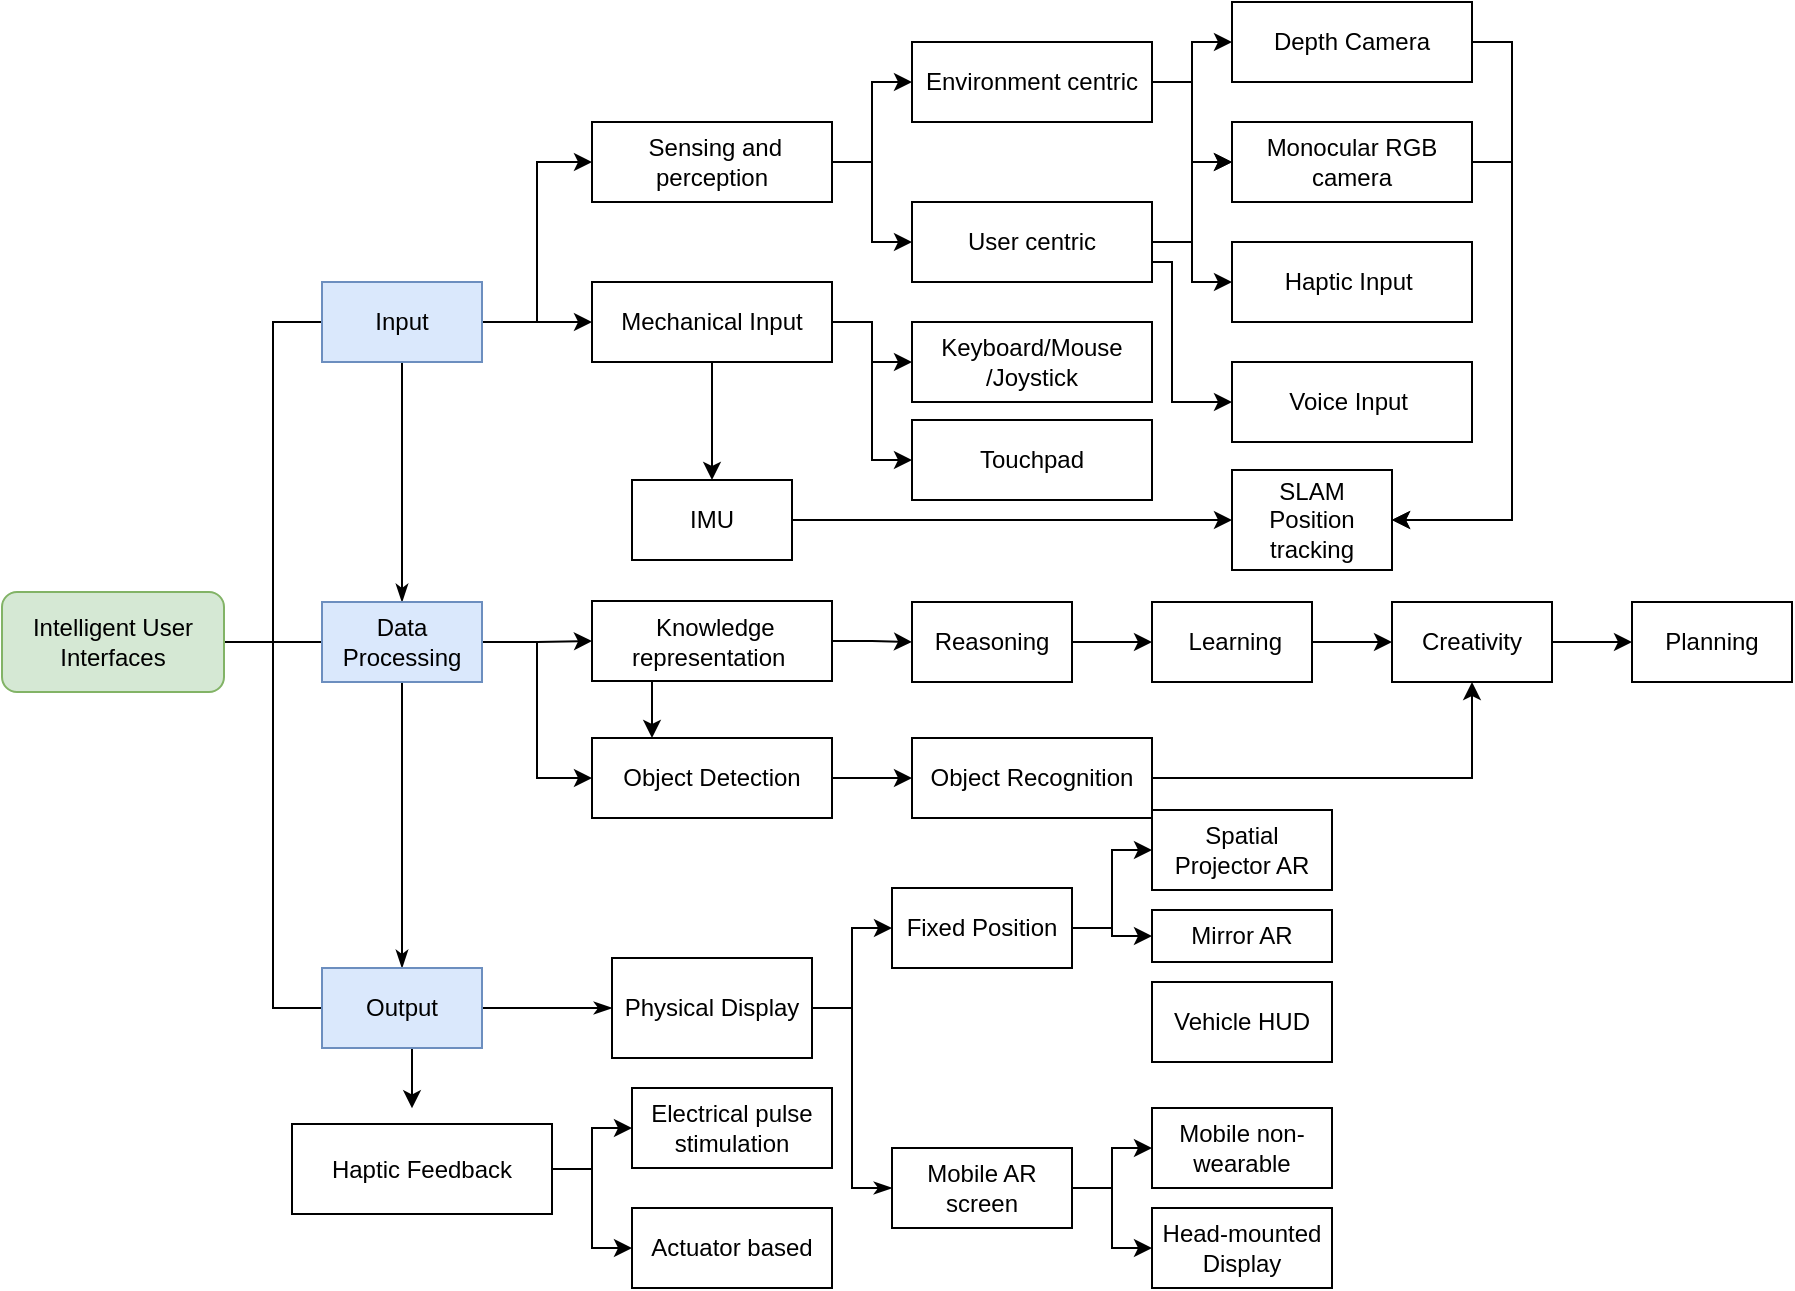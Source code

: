 <mxfile version="10.8.9" type="github"><diagram id="MFF0CdVWiNCkULvAo4WW" name="Page-1"><mxGraphModel dx="2861" dy="1115" grid="1" gridSize="10" guides="1" tooltips="1" connect="1" arrows="1" fold="1" page="1" pageScale="1" pageWidth="827" pageHeight="1169" math="0" shadow="0"><root><mxCell id="0"/><mxCell id="1" parent="0"/><mxCell id="TWCdQl_EkmHbGPGhzRu7-25" style="edgeStyle=orthogonalEdgeStyle;rounded=0;orthogonalLoop=1;jettySize=auto;html=1;exitX=1;exitY=0.5;exitDx=0;exitDy=0;entryX=0;entryY=0.5;entryDx=0;entryDy=0;endArrow=none;endFill=0;" parent="1" source="TWCdQl_EkmHbGPGhzRu7-1" target="TWCdQl_EkmHbGPGhzRu7-4" edge="1"><mxGeometry relative="1" as="geometry"/></mxCell><mxCell id="TWCdQl_EkmHbGPGhzRu7-32" style="edgeStyle=orthogonalEdgeStyle;rounded=0;orthogonalLoop=1;jettySize=auto;html=1;exitX=1;exitY=0.5;exitDx=0;exitDy=0;endArrow=none;endFill=0;" parent="1" source="TWCdQl_EkmHbGPGhzRu7-1" target="TWCdQl_EkmHbGPGhzRu7-5" edge="1"><mxGeometry relative="1" as="geometry"/></mxCell><mxCell id="TWCdQl_EkmHbGPGhzRu7-33" style="edgeStyle=orthogonalEdgeStyle;rounded=0;orthogonalLoop=1;jettySize=auto;html=1;exitX=1;exitY=0.5;exitDx=0;exitDy=0;entryX=0;entryY=0.5;entryDx=0;entryDy=0;endArrow=none;endFill=0;" parent="1" source="TWCdQl_EkmHbGPGhzRu7-1" target="TWCdQl_EkmHbGPGhzRu7-6" edge="1"><mxGeometry relative="1" as="geometry"/></mxCell><mxCell id="TWCdQl_EkmHbGPGhzRu7-1" value="Intelligent User Interfaces" style="rounded=1;whiteSpace=wrap;html=1;fillColor=#d5e8d4;strokeColor=#82b366;" parent="1" vertex="1"><mxGeometry x="-55" y="475" width="111" height="50" as="geometry"/></mxCell><mxCell id="TWCdQl_EkmHbGPGhzRu7-12" style="edgeStyle=orthogonalEdgeStyle;rounded=0;orthogonalLoop=1;jettySize=auto;html=1;exitX=0.5;exitY=1;exitDx=0;exitDy=0;entryX=0.5;entryY=0;entryDx=0;entryDy=0;endArrow=classicThin;endFill=1;" parent="1" source="TWCdQl_EkmHbGPGhzRu7-4" target="TWCdQl_EkmHbGPGhzRu7-5" edge="1"><mxGeometry relative="1" as="geometry"/></mxCell><mxCell id="Xk8KMz5eS003bKO2HRj--24" style="edgeStyle=orthogonalEdgeStyle;rounded=0;orthogonalLoop=1;jettySize=auto;html=1;exitX=1;exitY=0.5;exitDx=0;exitDy=0;entryX=0;entryY=0.5;entryDx=0;entryDy=0;" parent="1" source="TWCdQl_EkmHbGPGhzRu7-4" target="Xk8KMz5eS003bKO2HRj--21" edge="1"><mxGeometry relative="1" as="geometry"/></mxCell><mxCell id="Xk8KMz5eS003bKO2HRj--25" style="edgeStyle=orthogonalEdgeStyle;rounded=0;orthogonalLoop=1;jettySize=auto;html=1;exitX=1;exitY=0.5;exitDx=0;exitDy=0;entryX=0;entryY=0.5;entryDx=0;entryDy=0;" parent="1" source="TWCdQl_EkmHbGPGhzRu7-4" target="TWCdQl_EkmHbGPGhzRu7-14" edge="1"><mxGeometry relative="1" as="geometry"/></mxCell><mxCell id="TWCdQl_EkmHbGPGhzRu7-4" value="Input" style="rounded=1;whiteSpace=wrap;html=1;fillColor=#dae8fc;strokeColor=#6c8ebf;arcSize=0;" parent="1" vertex="1"><mxGeometry x="105" y="320" width="80" height="40" as="geometry"/></mxCell><mxCell id="TWCdQl_EkmHbGPGhzRu7-13" style="edgeStyle=orthogonalEdgeStyle;rounded=0;orthogonalLoop=1;jettySize=auto;html=1;exitX=0.5;exitY=1;exitDx=0;exitDy=0;entryX=0.5;entryY=0;entryDx=0;entryDy=0;endArrow=classicThin;endFill=1;" parent="1" source="TWCdQl_EkmHbGPGhzRu7-5" target="TWCdQl_EkmHbGPGhzRu7-6" edge="1"><mxGeometry relative="1" as="geometry"/></mxCell><mxCell id="Xk8KMz5eS003bKO2HRj--30" style="edgeStyle=orthogonalEdgeStyle;rounded=0;orthogonalLoop=1;jettySize=auto;html=1;exitX=1;exitY=0.5;exitDx=0;exitDy=0;entryX=0;entryY=0.5;entryDx=0;entryDy=0;" parent="1" source="TWCdQl_EkmHbGPGhzRu7-5" target="TWCdQl_EkmHbGPGhzRu7-15" edge="1"><mxGeometry relative="1" as="geometry"/></mxCell><mxCell id="rtlikF2C28IzhqZwsLsX-10" style="edgeStyle=orthogonalEdgeStyle;rounded=0;orthogonalLoop=1;jettySize=auto;html=1;exitX=1;exitY=0.5;exitDx=0;exitDy=0;entryX=0;entryY=0.5;entryDx=0;entryDy=0;" parent="1" source="TWCdQl_EkmHbGPGhzRu7-5" target="rtlikF2C28IzhqZwsLsX-8" edge="1"><mxGeometry relative="1" as="geometry"/></mxCell><mxCell id="TWCdQl_EkmHbGPGhzRu7-5" value="Data Processing" style="rounded=1;whiteSpace=wrap;html=1;fillColor=#dae8fc;strokeColor=#6c8ebf;arcSize=0;" parent="1" vertex="1"><mxGeometry x="105" y="480" width="80" height="40" as="geometry"/></mxCell><mxCell id="TWCdQl_EkmHbGPGhzRu7-29" style="edgeStyle=orthogonalEdgeStyle;rounded=0;orthogonalLoop=1;jettySize=auto;html=1;exitX=1;exitY=0.5;exitDx=0;exitDy=0;entryX=0;entryY=0.5;entryDx=0;entryDy=0;endArrow=classicThin;endFill=1;" parent="1" source="TWCdQl_EkmHbGPGhzRu7-6" target="TWCdQl_EkmHbGPGhzRu7-23" edge="1"><mxGeometry relative="1" as="geometry"/></mxCell><mxCell id="Xk8KMz5eS003bKO2HRj--11" style="edgeStyle=orthogonalEdgeStyle;rounded=0;orthogonalLoop=1;jettySize=auto;html=1;exitX=0.5;exitY=1;exitDx=0;exitDy=0;entryX=0.5;entryY=0;entryDx=0;entryDy=0;" parent="1" source="TWCdQl_EkmHbGPGhzRu7-6" edge="1"><mxGeometry relative="1" as="geometry"><mxPoint x="150" y="733.138" as="targetPoint"/></mxGeometry></mxCell><mxCell id="TWCdQl_EkmHbGPGhzRu7-6" value="Output" style="rounded=1;whiteSpace=wrap;html=1;fillColor=#dae8fc;strokeColor=#6c8ebf;arcSize=0;" parent="1" vertex="1"><mxGeometry x="105" y="663" width="80" height="40" as="geometry"/></mxCell><mxCell id="Xk8KMz5eS003bKO2HRj--14" style="edgeStyle=orthogonalEdgeStyle;rounded=0;orthogonalLoop=1;jettySize=auto;html=1;exitX=1;exitY=0.5;exitDx=0;exitDy=0;entryX=0;entryY=0.5;entryDx=0;entryDy=0;" parent="1" source="TWCdQl_EkmHbGPGhzRu7-14" target="Xk8KMz5eS003bKO2HRj--9" edge="1"><mxGeometry relative="1" as="geometry"/></mxCell><mxCell id="Xk8KMz5eS003bKO2HRj--15" style="edgeStyle=orthogonalEdgeStyle;rounded=0;orthogonalLoop=1;jettySize=auto;html=1;exitX=1;exitY=0.5;exitDx=0;exitDy=0;entryX=0;entryY=0.5;entryDx=0;entryDy=0;" parent="1" source="TWCdQl_EkmHbGPGhzRu7-14" target="Xk8KMz5eS003bKO2HRj--1" edge="1"><mxGeometry relative="1" as="geometry"/></mxCell><mxCell id="TWCdQl_EkmHbGPGhzRu7-14" value="&amp;nbsp;Sensing and perception" style="rounded=0;whiteSpace=wrap;html=1;" parent="1" vertex="1"><mxGeometry x="240" y="240" width="120" height="40" as="geometry"/></mxCell><mxCell id="Xk8KMz5eS003bKO2HRj--34" style="edgeStyle=orthogonalEdgeStyle;rounded=0;orthogonalLoop=1;jettySize=auto;html=1;exitX=1;exitY=0.5;exitDx=0;exitDy=0;entryX=0;entryY=0.5;entryDx=0;entryDy=0;" parent="1" source="TWCdQl_EkmHbGPGhzRu7-15" target="TWCdQl_EkmHbGPGhzRu7-16" edge="1"><mxGeometry relative="1" as="geometry"/></mxCell><mxCell id="rtlikF2C28IzhqZwsLsX-13" style="edgeStyle=orthogonalEdgeStyle;rounded=0;orthogonalLoop=1;jettySize=auto;html=1;exitX=0.25;exitY=1;exitDx=0;exitDy=0;entryX=0.25;entryY=0;entryDx=0;entryDy=0;" parent="1" source="TWCdQl_EkmHbGPGhzRu7-15" target="rtlikF2C28IzhqZwsLsX-8" edge="1"><mxGeometry relative="1" as="geometry"/></mxCell><mxCell id="TWCdQl_EkmHbGPGhzRu7-15" value="&amp;nbsp;Knowledge representation&amp;nbsp;" style="rounded=0;whiteSpace=wrap;html=1;" parent="1" vertex="1"><mxGeometry x="240" y="479.5" width="120" height="40" as="geometry"/></mxCell><mxCell id="Xk8KMz5eS003bKO2HRj--36" style="edgeStyle=orthogonalEdgeStyle;rounded=0;orthogonalLoop=1;jettySize=auto;html=1;exitX=1;exitY=0.5;exitDx=0;exitDy=0;entryX=0;entryY=0.5;entryDx=0;entryDy=0;" parent="1" source="TWCdQl_EkmHbGPGhzRu7-16" target="TWCdQl_EkmHbGPGhzRu7-20" edge="1"><mxGeometry relative="1" as="geometry"/></mxCell><mxCell id="TWCdQl_EkmHbGPGhzRu7-16" value="Reasoning" style="rounded=0;whiteSpace=wrap;html=1;" parent="1" vertex="1"><mxGeometry x="400" y="480" width="80" height="40" as="geometry"/></mxCell><mxCell id="Xk8KMz5eS003bKO2HRj--38" style="edgeStyle=orthogonalEdgeStyle;rounded=0;orthogonalLoop=1;jettySize=auto;html=1;exitX=1;exitY=0.5;exitDx=0;exitDy=0;" parent="1" source="TWCdQl_EkmHbGPGhzRu7-18" target="TWCdQl_EkmHbGPGhzRu7-22" edge="1"><mxGeometry relative="1" as="geometry"/></mxCell><mxCell id="TWCdQl_EkmHbGPGhzRu7-18" value="Creativity" style="rounded=0;whiteSpace=wrap;html=1;" parent="1" vertex="1"><mxGeometry x="640" y="480" width="80" height="40" as="geometry"/></mxCell><mxCell id="Xk8KMz5eS003bKO2HRj--37" style="edgeStyle=orthogonalEdgeStyle;rounded=0;orthogonalLoop=1;jettySize=auto;html=1;exitX=1;exitY=0.5;exitDx=0;exitDy=0;entryX=0;entryY=0.5;entryDx=0;entryDy=0;" parent="1" source="TWCdQl_EkmHbGPGhzRu7-20" target="TWCdQl_EkmHbGPGhzRu7-18" edge="1"><mxGeometry relative="1" as="geometry"/></mxCell><mxCell id="TWCdQl_EkmHbGPGhzRu7-20" value="&lt;span&gt;&amp;nbsp;Learning&lt;/span&gt;" style="rounded=0;whiteSpace=wrap;html=1;" parent="1" vertex="1"><mxGeometry x="520" y="480" width="80" height="40" as="geometry"/></mxCell><mxCell id="TWCdQl_EkmHbGPGhzRu7-22" value="Planning" style="rounded=0;whiteSpace=wrap;html=1;" parent="1" vertex="1"><mxGeometry x="760" y="480" width="80" height="40" as="geometry"/></mxCell><mxCell id="TWCdQl_EkmHbGPGhzRu7-28" style="edgeStyle=orthogonalEdgeStyle;rounded=0;orthogonalLoop=1;jettySize=auto;html=1;exitX=1;exitY=0.5;exitDx=0;exitDy=0;entryX=0;entryY=0.5;entryDx=0;entryDy=0;endArrow=classicThin;endFill=1;" parent="1" source="TWCdQl_EkmHbGPGhzRu7-23" target="TWCdQl_EkmHbGPGhzRu7-26" edge="1"><mxGeometry relative="1" as="geometry"/></mxCell><mxCell id="TWCdQl_EkmHbGPGhzRu7-40" style="edgeStyle=orthogonalEdgeStyle;rounded=0;orthogonalLoop=1;jettySize=auto;html=1;exitX=1;exitY=0.5;exitDx=0;exitDy=0;entryX=0;entryY=0.5;entryDx=0;entryDy=0;endArrow=classic;endFill=1;" parent="1" source="TWCdQl_EkmHbGPGhzRu7-23" target="TWCdQl_EkmHbGPGhzRu7-24" edge="1"><mxGeometry relative="1" as="geometry"/></mxCell><mxCell id="TWCdQl_EkmHbGPGhzRu7-23" value="Physical Display" style="rounded=0;whiteSpace=wrap;html=1;" parent="1" vertex="1"><mxGeometry x="250" y="658" width="100" height="50" as="geometry"/></mxCell><mxCell id="TWCdQl_EkmHbGPGhzRu7-34" style="edgeStyle=orthogonalEdgeStyle;rounded=0;orthogonalLoop=1;jettySize=auto;html=1;exitX=1;exitY=0.5;exitDx=0;exitDy=0;entryX=0;entryY=0.5;entryDx=0;entryDy=0;endArrow=classic;endFill=1;" parent="1" source="TWCdQl_EkmHbGPGhzRu7-24" target="TWCdQl_EkmHbGPGhzRu7-30" edge="1"><mxGeometry relative="1" as="geometry"/></mxCell><mxCell id="TWCdQl_EkmHbGPGhzRu7-35" style="edgeStyle=orthogonalEdgeStyle;rounded=0;orthogonalLoop=1;jettySize=auto;html=1;exitX=1;exitY=0.5;exitDx=0;exitDy=0;endArrow=classic;endFill=1;" parent="1" source="TWCdQl_EkmHbGPGhzRu7-24" target="TWCdQl_EkmHbGPGhzRu7-31" edge="1"><mxGeometry relative="1" as="geometry"/></mxCell><mxCell id="TWCdQl_EkmHbGPGhzRu7-24" value="Fixed Position" style="rounded=0;whiteSpace=wrap;html=1;" parent="1" vertex="1"><mxGeometry x="390" y="623" width="90" height="40" as="geometry"/></mxCell><mxCell id="TWCdQl_EkmHbGPGhzRu7-37" style="edgeStyle=orthogonalEdgeStyle;rounded=0;orthogonalLoop=1;jettySize=auto;html=1;exitX=1;exitY=0.5;exitDx=0;exitDy=0;endArrow=classic;endFill=1;" parent="1" source="TWCdQl_EkmHbGPGhzRu7-26" target="TWCdQl_EkmHbGPGhzRu7-36" edge="1"><mxGeometry relative="1" as="geometry"/></mxCell><mxCell id="TWCdQl_EkmHbGPGhzRu7-39" style="edgeStyle=orthogonalEdgeStyle;rounded=0;orthogonalLoop=1;jettySize=auto;html=1;exitX=1;exitY=0.5;exitDx=0;exitDy=0;entryX=0;entryY=0.5;entryDx=0;entryDy=0;endArrow=classic;endFill=1;" parent="1" source="TWCdQl_EkmHbGPGhzRu7-26" target="TWCdQl_EkmHbGPGhzRu7-38" edge="1"><mxGeometry relative="1" as="geometry"/></mxCell><mxCell id="TWCdQl_EkmHbGPGhzRu7-26" value="Mobile AR screen" style="rounded=0;whiteSpace=wrap;html=1;" parent="1" vertex="1"><mxGeometry x="390" y="753" width="90" height="40" as="geometry"/></mxCell><mxCell id="TWCdQl_EkmHbGPGhzRu7-30" value="Spatial Projector AR" style="rounded=0;whiteSpace=wrap;html=1;" parent="1" vertex="1"><mxGeometry x="520" y="584" width="90" height="40" as="geometry"/></mxCell><mxCell id="TWCdQl_EkmHbGPGhzRu7-31" value="Mirror AR" style="rounded=0;whiteSpace=wrap;html=1;" parent="1" vertex="1"><mxGeometry x="520" y="634" width="90" height="26" as="geometry"/></mxCell><mxCell id="TWCdQl_EkmHbGPGhzRu7-36" value="Mobile non-wearable" style="rounded=0;whiteSpace=wrap;html=1;" parent="1" vertex="1"><mxGeometry x="520" y="733" width="90" height="40" as="geometry"/></mxCell><mxCell id="TWCdQl_EkmHbGPGhzRu7-38" value="Head-mounted Display" style="rounded=0;whiteSpace=wrap;html=1;" parent="1" vertex="1"><mxGeometry x="520" y="783" width="90" height="40" as="geometry"/></mxCell><mxCell id="Xk8KMz5eS003bKO2HRj--17" style="edgeStyle=orthogonalEdgeStyle;rounded=0;orthogonalLoop=1;jettySize=auto;html=1;exitX=1;exitY=0.5;exitDx=0;exitDy=0;entryX=0;entryY=0.5;entryDx=0;entryDy=0;" parent="1" source="Xk8KMz5eS003bKO2HRj--1" target="Xk8KMz5eS003bKO2HRj--13" edge="1"><mxGeometry relative="1" as="geometry"/></mxCell><mxCell id="Xk8KMz5eS003bKO2HRj--20" style="edgeStyle=orthogonalEdgeStyle;rounded=0;orthogonalLoop=1;jettySize=auto;html=1;exitX=1;exitY=0.5;exitDx=0;exitDy=0;entryX=0;entryY=0.5;entryDx=0;entryDy=0;" parent="1" source="Xk8KMz5eS003bKO2HRj--1" target="Xk8KMz5eS003bKO2HRj--19" edge="1"><mxGeometry relative="1" as="geometry"/></mxCell><mxCell id="Xk8KMz5eS003bKO2HRj--45" style="edgeStyle=orthogonalEdgeStyle;rounded=0;orthogonalLoop=1;jettySize=auto;html=1;exitX=1;exitY=0.75;exitDx=0;exitDy=0;entryX=0;entryY=0.5;entryDx=0;entryDy=0;" parent="1" source="Xk8KMz5eS003bKO2HRj--1" target="Xk8KMz5eS003bKO2HRj--43" edge="1"><mxGeometry relative="1" as="geometry"><Array as="points"><mxPoint x="530" y="310"/><mxPoint x="530" y="380"/></Array></mxGeometry></mxCell><mxCell id="Xk8KMz5eS003bKO2HRj--1" value="User centric" style="rounded=0;whiteSpace=wrap;html=1;" parent="1" vertex="1"><mxGeometry x="400" y="280" width="120" height="40" as="geometry"/></mxCell><mxCell id="Xk8KMz5eS003bKO2HRj--41" style="edgeStyle=orthogonalEdgeStyle;rounded=0;orthogonalLoop=1;jettySize=auto;html=1;exitX=1;exitY=0.5;exitDx=0;exitDy=0;entryX=0;entryY=0.5;entryDx=0;entryDy=0;" parent="1" source="Xk8KMz5eS003bKO2HRj--2" target="Xk8KMz5eS003bKO2HRj--7" edge="1"><mxGeometry relative="1" as="geometry"/></mxCell><mxCell id="Xk8KMz5eS003bKO2HRj--42" style="edgeStyle=orthogonalEdgeStyle;rounded=0;orthogonalLoop=1;jettySize=auto;html=1;exitX=1;exitY=0.5;exitDx=0;exitDy=0;entryX=0;entryY=0.5;entryDx=0;entryDy=0;" parent="1" source="Xk8KMz5eS003bKO2HRj--2" target="Xk8KMz5eS003bKO2HRj--3" edge="1"><mxGeometry relative="1" as="geometry"/></mxCell><mxCell id="Xk8KMz5eS003bKO2HRj--2" value="Haptic Feedback" style="rounded=0;whiteSpace=wrap;html=1;" parent="1" vertex="1"><mxGeometry x="90" y="741" width="130" height="45" as="geometry"/></mxCell><mxCell id="Xk8KMz5eS003bKO2HRj--3" value="Actuator based" style="rounded=0;whiteSpace=wrap;html=1;" parent="1" vertex="1"><mxGeometry x="260" y="783" width="100" height="40" as="geometry"/></mxCell><mxCell id="Xk8KMz5eS003bKO2HRj--7" value="Electrical pulse stimulation" style="rounded=0;whiteSpace=wrap;html=1;" parent="1" vertex="1"><mxGeometry x="260" y="723" width="100" height="40" as="geometry"/></mxCell><mxCell id="Xk8KMz5eS003bKO2HRj--16" style="edgeStyle=orthogonalEdgeStyle;rounded=0;orthogonalLoop=1;jettySize=auto;html=1;exitX=1;exitY=0.5;exitDx=0;exitDy=0;" parent="1" source="Xk8KMz5eS003bKO2HRj--9" target="Xk8KMz5eS003bKO2HRj--12" edge="1"><mxGeometry relative="1" as="geometry"/></mxCell><mxCell id="Xk8KMz5eS003bKO2HRj--18" style="edgeStyle=orthogonalEdgeStyle;rounded=0;orthogonalLoop=1;jettySize=auto;html=1;exitX=1;exitY=0.5;exitDx=0;exitDy=0;entryX=0;entryY=0.5;entryDx=0;entryDy=0;" parent="1" source="Xk8KMz5eS003bKO2HRj--9" target="Xk8KMz5eS003bKO2HRj--13" edge="1"><mxGeometry relative="1" as="geometry"/></mxCell><mxCell id="Xk8KMz5eS003bKO2HRj--9" value="Environment centric" style="rounded=0;whiteSpace=wrap;html=1;" parent="1" vertex="1"><mxGeometry x="400" y="200" width="120" height="40" as="geometry"/></mxCell><mxCell id="rtlikF2C28IzhqZwsLsX-5" style="edgeStyle=orthogonalEdgeStyle;rounded=0;orthogonalLoop=1;jettySize=auto;html=1;exitX=1;exitY=0.5;exitDx=0;exitDy=0;" parent="1" source="Xk8KMz5eS003bKO2HRj--12" target="rtlikF2C28IzhqZwsLsX-3" edge="1"><mxGeometry relative="1" as="geometry"><Array as="points"><mxPoint x="700" y="200"/><mxPoint x="700" y="439"/></Array></mxGeometry></mxCell><mxCell id="Xk8KMz5eS003bKO2HRj--12" value="Depth Camera" style="rounded=0;whiteSpace=wrap;html=1;" parent="1" vertex="1"><mxGeometry x="560" y="180" width="120" height="40" as="geometry"/></mxCell><mxCell id="rtlikF2C28IzhqZwsLsX-6" style="edgeStyle=orthogonalEdgeStyle;rounded=0;orthogonalLoop=1;jettySize=auto;html=1;exitX=1;exitY=0.5;exitDx=0;exitDy=0;entryX=1;entryY=0.5;entryDx=0;entryDy=0;" parent="1" source="Xk8KMz5eS003bKO2HRj--13" target="rtlikF2C28IzhqZwsLsX-3" edge="1"><mxGeometry relative="1" as="geometry"/></mxCell><mxCell id="Xk8KMz5eS003bKO2HRj--13" value="Monocular RGB camera" style="rounded=0;whiteSpace=wrap;html=1;" parent="1" vertex="1"><mxGeometry x="560" y="240" width="120" height="40" as="geometry"/></mxCell><mxCell id="Xk8KMz5eS003bKO2HRj--19" value="Haptic Input&amp;nbsp;" style="rounded=0;whiteSpace=wrap;html=1;" parent="1" vertex="1"><mxGeometry x="560" y="300" width="120" height="40" as="geometry"/></mxCell><mxCell id="Xk8KMz5eS003bKO2HRj--23" style="edgeStyle=orthogonalEdgeStyle;rounded=0;orthogonalLoop=1;jettySize=auto;html=1;exitX=1;exitY=0.5;exitDx=0;exitDy=0;entryX=0;entryY=0.5;entryDx=0;entryDy=0;" parent="1" source="Xk8KMz5eS003bKO2HRj--21" target="Xk8KMz5eS003bKO2HRj--22" edge="1"><mxGeometry relative="1" as="geometry"/></mxCell><mxCell id="Xk8KMz5eS003bKO2HRj--29" style="edgeStyle=orthogonalEdgeStyle;rounded=0;orthogonalLoop=1;jettySize=auto;html=1;exitX=1;exitY=0.5;exitDx=0;exitDy=0;entryX=0;entryY=0.5;entryDx=0;entryDy=0;" parent="1" source="Xk8KMz5eS003bKO2HRj--21" target="Xk8KMz5eS003bKO2HRj--28" edge="1"><mxGeometry relative="1" as="geometry"/></mxCell><mxCell id="rtlikF2C28IzhqZwsLsX-2" style="edgeStyle=orthogonalEdgeStyle;rounded=0;orthogonalLoop=1;jettySize=auto;html=1;exitX=0.5;exitY=1;exitDx=0;exitDy=0;entryX=0.5;entryY=0;entryDx=0;entryDy=0;" parent="1" source="Xk8KMz5eS003bKO2HRj--21" target="rtlikF2C28IzhqZwsLsX-1" edge="1"><mxGeometry relative="1" as="geometry"/></mxCell><mxCell id="Xk8KMz5eS003bKO2HRj--21" value="Mechanical Input" style="rounded=0;whiteSpace=wrap;html=1;" parent="1" vertex="1"><mxGeometry x="240" y="320" width="120" height="40" as="geometry"/></mxCell><mxCell id="Xk8KMz5eS003bKO2HRj--22" value="Keyboard/Mouse&lt;br&gt;/Joystick&lt;br&gt;" style="rounded=0;whiteSpace=wrap;html=1;" parent="1" vertex="1"><mxGeometry x="400" y="340" width="120" height="40" as="geometry"/></mxCell><mxCell id="Xk8KMz5eS003bKO2HRj--28" value="Touchpad&lt;br&gt;" style="rounded=0;whiteSpace=wrap;html=1;" parent="1" vertex="1"><mxGeometry x="400" y="389" width="120" height="40" as="geometry"/></mxCell><mxCell id="Xk8KMz5eS003bKO2HRj--43" value="Voice Input&amp;nbsp;" style="rounded=0;whiteSpace=wrap;html=1;" parent="1" vertex="1"><mxGeometry x="560" y="360" width="120" height="40" as="geometry"/></mxCell><mxCell id="rtlikF2C28IzhqZwsLsX-4" style="edgeStyle=orthogonalEdgeStyle;rounded=0;orthogonalLoop=1;jettySize=auto;html=1;" parent="1" source="rtlikF2C28IzhqZwsLsX-1" target="rtlikF2C28IzhqZwsLsX-3" edge="1"><mxGeometry relative="1" as="geometry"/></mxCell><mxCell id="rtlikF2C28IzhqZwsLsX-1" value="IMU&lt;br&gt;" style="rounded=0;whiteSpace=wrap;html=1;" parent="1" vertex="1"><mxGeometry x="260" y="419" width="80" height="40" as="geometry"/></mxCell><mxCell id="rtlikF2C28IzhqZwsLsX-3" value="SLAM Position tracking" style="rounded=0;whiteSpace=wrap;html=1;" parent="1" vertex="1"><mxGeometry x="560" y="414" width="80" height="50" as="geometry"/></mxCell><mxCell id="rtlikF2C28IzhqZwsLsX-11" style="edgeStyle=orthogonalEdgeStyle;rounded=0;orthogonalLoop=1;jettySize=auto;html=1;exitX=1;exitY=0.5;exitDx=0;exitDy=0;entryX=0;entryY=0.5;entryDx=0;entryDy=0;" parent="1" source="rtlikF2C28IzhqZwsLsX-8" target="rtlikF2C28IzhqZwsLsX-9" edge="1"><mxGeometry relative="1" as="geometry"/></mxCell><mxCell id="rtlikF2C28IzhqZwsLsX-8" value="Object Detection" style="rounded=0;whiteSpace=wrap;html=1;" parent="1" vertex="1"><mxGeometry x="240" y="548" width="120" height="40" as="geometry"/></mxCell><mxCell id="rtlikF2C28IzhqZwsLsX-14" style="edgeStyle=orthogonalEdgeStyle;rounded=0;orthogonalLoop=1;jettySize=auto;html=1;exitX=1;exitY=0.5;exitDx=0;exitDy=0;entryX=0.5;entryY=1;entryDx=0;entryDy=0;" parent="1" source="rtlikF2C28IzhqZwsLsX-9" target="TWCdQl_EkmHbGPGhzRu7-18" edge="1"><mxGeometry relative="1" as="geometry"/></mxCell><mxCell id="rtlikF2C28IzhqZwsLsX-9" value="Object Recognition" style="rounded=0;whiteSpace=wrap;html=1;" parent="1" vertex="1"><mxGeometry x="400" y="548" width="120" height="40" as="geometry"/></mxCell><mxCell id="GuOOfTedVju7lLVBJANA-1" value="Vehicle HUD" style="rounded=0;whiteSpace=wrap;html=1;" vertex="1" parent="1"><mxGeometry x="520" y="670" width="90" height="40" as="geometry"/></mxCell></root></mxGraphModel></diagram></mxfile>